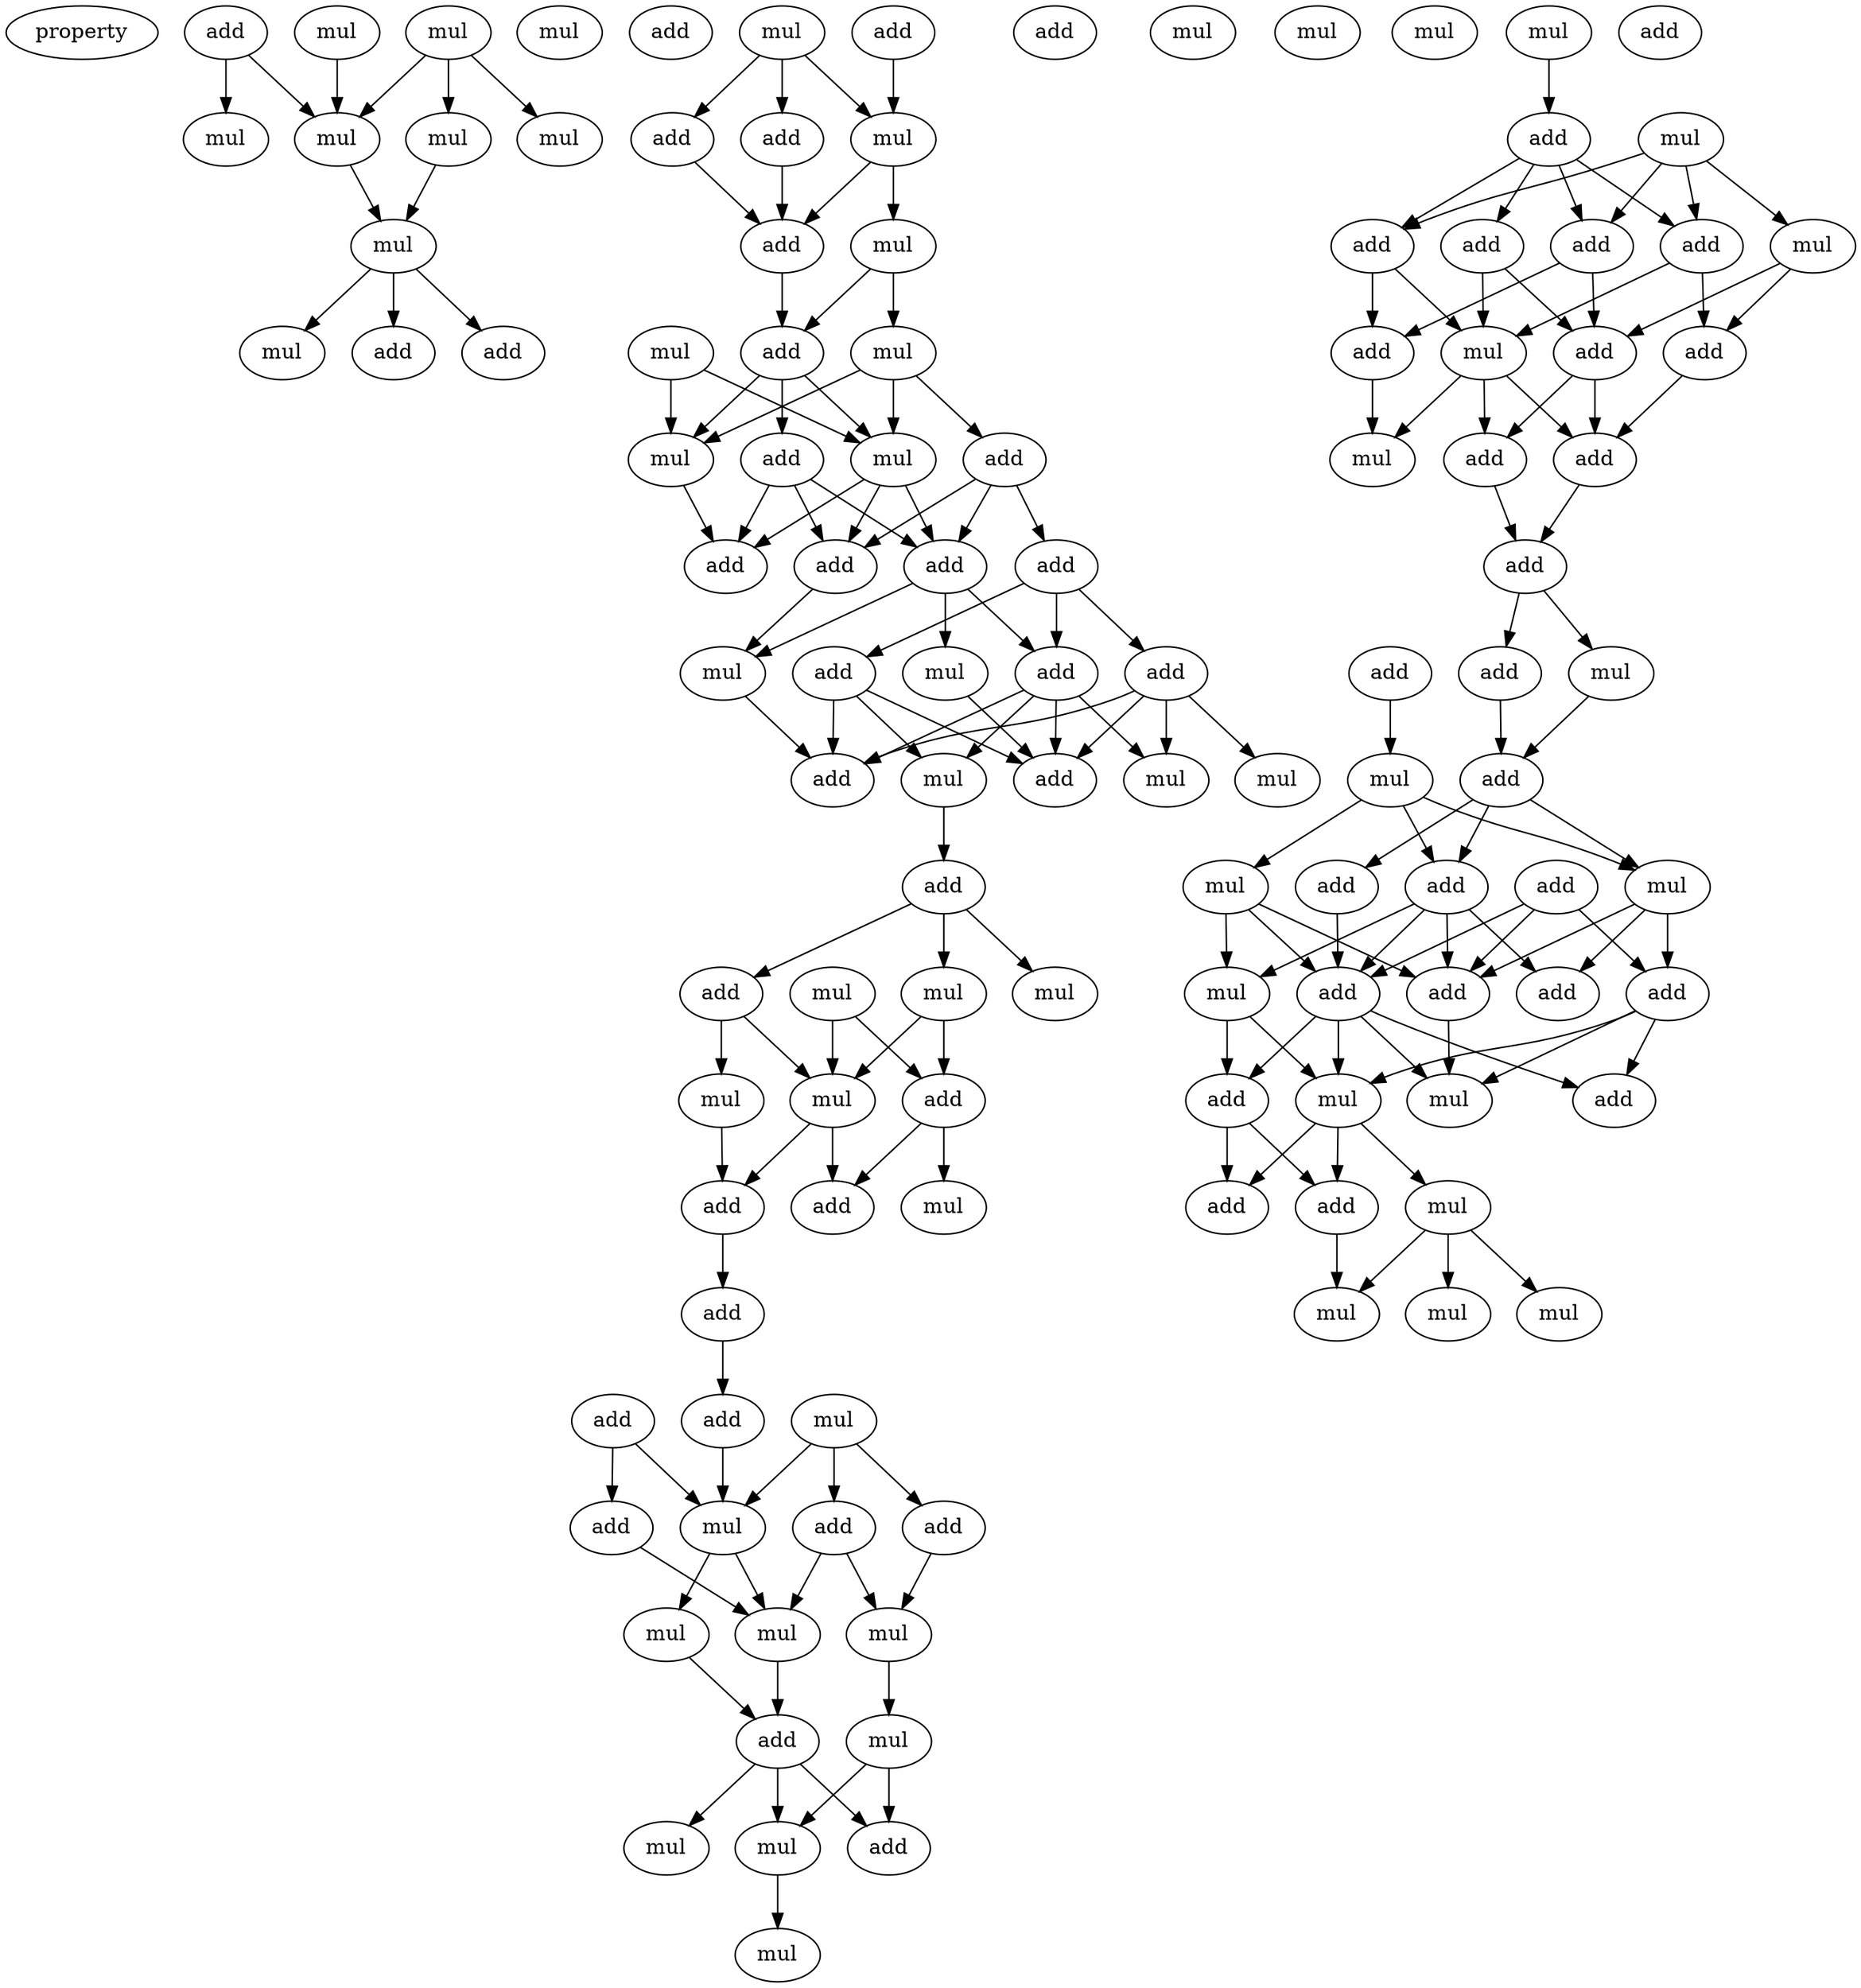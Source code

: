 digraph {
    node [fontcolor=black]
    property [mul=2,lf=1.8]
    0 [ label = add ];
    1 [ label = mul ];
    2 [ label = mul ];
    3 [ label = mul ];
    4 [ label = mul ];
    5 [ label = mul ];
    6 [ label = mul ];
    7 [ label = mul ];
    8 [ label = mul ];
    9 [ label = mul ];
    10 [ label = add ];
    11 [ label = add ];
    12 [ label = add ];
    13 [ label = add ];
    14 [ label = mul ];
    15 [ label = add ];
    16 [ label = add ];
    17 [ label = add ];
    18 [ label = mul ];
    19 [ label = mul ];
    20 [ label = add ];
    21 [ label = mul ];
    22 [ label = add ];
    23 [ label = mul ];
    24 [ label = mul ];
    25 [ label = mul ];
    26 [ label = mul ];
    27 [ label = add ];
    28 [ label = add ];
    29 [ label = add ];
    30 [ label = add ];
    31 [ label = add ];
    32 [ label = add ];
    33 [ label = add ];
    34 [ label = add ];
    35 [ label = mul ];
    36 [ label = mul ];
    37 [ label = add ];
    38 [ label = mul ];
    39 [ label = mul ];
    40 [ label = add ];
    41 [ label = mul ];
    42 [ label = add ];
    43 [ label = add ];
    44 [ label = mul ];
    45 [ label = mul ];
    46 [ label = add ];
    47 [ label = mul ];
    48 [ label = add ];
    49 [ label = mul ];
    50 [ label = mul ];
    51 [ label = add ];
    52 [ label = mul ];
    53 [ label = add ];
    54 [ label = add ];
    55 [ label = add ];
    56 [ label = mul ];
    57 [ label = add ];
    58 [ label = add ];
    59 [ label = mul ];
    60 [ label = add ];
    61 [ label = add ];
    62 [ label = mul ];
    63 [ label = mul ];
    64 [ label = mul ];
    65 [ label = add ];
    66 [ label = mul ];
    67 [ label = mul ];
    68 [ label = mul ];
    69 [ label = mul ];
    70 [ label = add ];
    71 [ label = mul ];
    72 [ label = mul ];
    73 [ label = mul ];
    74 [ label = add ];
    75 [ label = mul ];
    76 [ label = add ];
    77 [ label = mul ];
    78 [ label = add ];
    79 [ label = add ];
    80 [ label = add ];
    81 [ label = add ];
    82 [ label = mul ];
    83 [ label = add ];
    84 [ label = add ];
    85 [ label = add ];
    86 [ label = add ];
    87 [ label = add ];
    88 [ label = mul ];
    89 [ label = add ];
    90 [ label = add ];
    91 [ label = add ];
    92 [ label = mul ];
    93 [ label = add ];
    94 [ label = mul ];
    95 [ label = mul ];
    96 [ label = mul ];
    97 [ label = add ];
    98 [ label = add ];
    99 [ label = add ];
    100 [ label = add ];
    101 [ label = add ];
    102 [ label = add ];
    103 [ label = add ];
    104 [ label = mul ];
    105 [ label = mul ];
    106 [ label = mul ];
    107 [ label = add ];
    108 [ label = add ];
    109 [ label = add ];
    110 [ label = mul ];
    111 [ label = add ];
    112 [ label = mul ];
    113 [ label = mul ];
    114 [ label = mul ];
    0 -> 4 [ name = 0 ];
    0 -> 5 [ name = 1 ];
    1 -> 4 [ name = 2 ];
    2 -> 3 [ name = 3 ];
    2 -> 4 [ name = 4 ];
    2 -> 6 [ name = 5 ];
    3 -> 8 [ name = 6 ];
    4 -> 8 [ name = 7 ];
    8 -> 9 [ name = 8 ];
    8 -> 10 [ name = 9 ];
    8 -> 11 [ name = 10 ];
    13 -> 18 [ name = 11 ];
    14 -> 16 [ name = 12 ];
    14 -> 17 [ name = 13 ];
    14 -> 18 [ name = 14 ];
    16 -> 20 [ name = 15 ];
    17 -> 20 [ name = 16 ];
    18 -> 20 [ name = 17 ];
    18 -> 21 [ name = 18 ];
    20 -> 22 [ name = 19 ];
    21 -> 22 [ name = 20 ];
    21 -> 23 [ name = 21 ];
    22 -> 25 [ name = 22 ];
    22 -> 26 [ name = 23 ];
    22 -> 28 [ name = 24 ];
    23 -> 25 [ name = 25 ];
    23 -> 26 [ name = 26 ];
    23 -> 27 [ name = 27 ];
    24 -> 25 [ name = 28 ];
    24 -> 26 [ name = 29 ];
    25 -> 32 [ name = 30 ];
    26 -> 30 [ name = 31 ];
    26 -> 31 [ name = 32 ];
    26 -> 32 [ name = 33 ];
    27 -> 29 [ name = 34 ];
    27 -> 30 [ name = 35 ];
    27 -> 31 [ name = 36 ];
    28 -> 30 [ name = 37 ];
    28 -> 31 [ name = 38 ];
    28 -> 32 [ name = 39 ];
    29 -> 33 [ name = 40 ];
    29 -> 34 [ name = 41 ];
    29 -> 37 [ name = 42 ];
    30 -> 34 [ name = 43 ];
    30 -> 35 [ name = 44 ];
    30 -> 36 [ name = 45 ];
    31 -> 36 [ name = 46 ];
    33 -> 39 [ name = 47 ];
    33 -> 40 [ name = 48 ];
    33 -> 41 [ name = 49 ];
    33 -> 42 [ name = 50 ];
    34 -> 38 [ name = 51 ];
    34 -> 40 [ name = 52 ];
    34 -> 41 [ name = 53 ];
    34 -> 42 [ name = 54 ];
    35 -> 40 [ name = 55 ];
    36 -> 42 [ name = 56 ];
    37 -> 38 [ name = 57 ];
    37 -> 40 [ name = 58 ];
    37 -> 42 [ name = 59 ];
    38 -> 43 [ name = 60 ];
    43 -> 44 [ name = 61 ];
    43 -> 46 [ name = 62 ];
    43 -> 47 [ name = 63 ];
    45 -> 48 [ name = 64 ];
    45 -> 50 [ name = 65 ];
    46 -> 49 [ name = 66 ];
    46 -> 50 [ name = 67 ];
    47 -> 48 [ name = 68 ];
    47 -> 50 [ name = 69 ];
    48 -> 52 [ name = 70 ];
    48 -> 53 [ name = 71 ];
    49 -> 51 [ name = 72 ];
    50 -> 51 [ name = 73 ];
    50 -> 53 [ name = 74 ];
    51 -> 54 [ name = 75 ];
    54 -> 55 [ name = 76 ];
    55 -> 59 [ name = 77 ];
    56 -> 59 [ name = 78 ];
    56 -> 60 [ name = 79 ];
    56 -> 61 [ name = 80 ];
    57 -> 58 [ name = 81 ];
    57 -> 59 [ name = 82 ];
    58 -> 62 [ name = 83 ];
    59 -> 62 [ name = 84 ];
    59 -> 64 [ name = 85 ];
    60 -> 62 [ name = 86 ];
    60 -> 63 [ name = 87 ];
    61 -> 63 [ name = 88 ];
    62 -> 65 [ name = 89 ];
    63 -> 66 [ name = 90 ];
    64 -> 65 [ name = 91 ];
    65 -> 67 [ name = 92 ];
    65 -> 69 [ name = 93 ];
    65 -> 70 [ name = 94 ];
    66 -> 67 [ name = 95 ];
    66 -> 70 [ name = 96 ];
    67 -> 71 [ name = 97 ];
    73 -> 74 [ name = 98 ];
    74 -> 76 [ name = 99 ];
    74 -> 78 [ name = 100 ];
    74 -> 79 [ name = 101 ];
    74 -> 80 [ name = 102 ];
    75 -> 77 [ name = 103 ];
    75 -> 78 [ name = 104 ];
    75 -> 79 [ name = 105 ];
    75 -> 80 [ name = 106 ];
    76 -> 82 [ name = 107 ];
    76 -> 83 [ name = 108 ];
    77 -> 83 [ name = 109 ];
    77 -> 85 [ name = 110 ];
    78 -> 81 [ name = 111 ];
    78 -> 82 [ name = 112 ];
    79 -> 82 [ name = 113 ];
    79 -> 85 [ name = 114 ];
    80 -> 81 [ name = 115 ];
    80 -> 83 [ name = 116 ];
    81 -> 88 [ name = 117 ];
    82 -> 86 [ name = 118 ];
    82 -> 87 [ name = 119 ];
    82 -> 88 [ name = 120 ];
    83 -> 86 [ name = 121 ];
    83 -> 87 [ name = 122 ];
    85 -> 86 [ name = 123 ];
    86 -> 89 [ name = 124 ];
    87 -> 89 [ name = 125 ];
    89 -> 90 [ name = 126 ];
    89 -> 92 [ name = 127 ];
    90 -> 93 [ name = 128 ];
    91 -> 94 [ name = 129 ];
    92 -> 93 [ name = 130 ];
    93 -> 96 [ name = 131 ];
    93 -> 97 [ name = 132 ];
    93 -> 99 [ name = 133 ];
    94 -> 95 [ name = 134 ];
    94 -> 96 [ name = 135 ];
    94 -> 97 [ name = 136 ];
    95 -> 100 [ name = 137 ];
    95 -> 101 [ name = 138 ];
    95 -> 104 [ name = 139 ];
    96 -> 100 [ name = 140 ];
    96 -> 102 [ name = 141 ];
    96 -> 103 [ name = 142 ];
    97 -> 100 [ name = 143 ];
    97 -> 101 [ name = 144 ];
    97 -> 102 [ name = 145 ];
    97 -> 104 [ name = 146 ];
    98 -> 100 [ name = 147 ];
    98 -> 101 [ name = 148 ];
    98 -> 103 [ name = 149 ];
    99 -> 101 [ name = 150 ];
    100 -> 106 [ name = 151 ];
    101 -> 105 [ name = 152 ];
    101 -> 106 [ name = 153 ];
    101 -> 107 [ name = 154 ];
    101 -> 108 [ name = 155 ];
    103 -> 105 [ name = 156 ];
    103 -> 106 [ name = 157 ];
    103 -> 108 [ name = 158 ];
    104 -> 105 [ name = 159 ];
    104 -> 107 [ name = 160 ];
    105 -> 109 [ name = 161 ];
    105 -> 110 [ name = 162 ];
    105 -> 111 [ name = 163 ];
    107 -> 109 [ name = 164 ];
    107 -> 111 [ name = 165 ];
    110 -> 112 [ name = 166 ];
    110 -> 113 [ name = 167 ];
    110 -> 114 [ name = 168 ];
    111 -> 113 [ name = 169 ];
}
